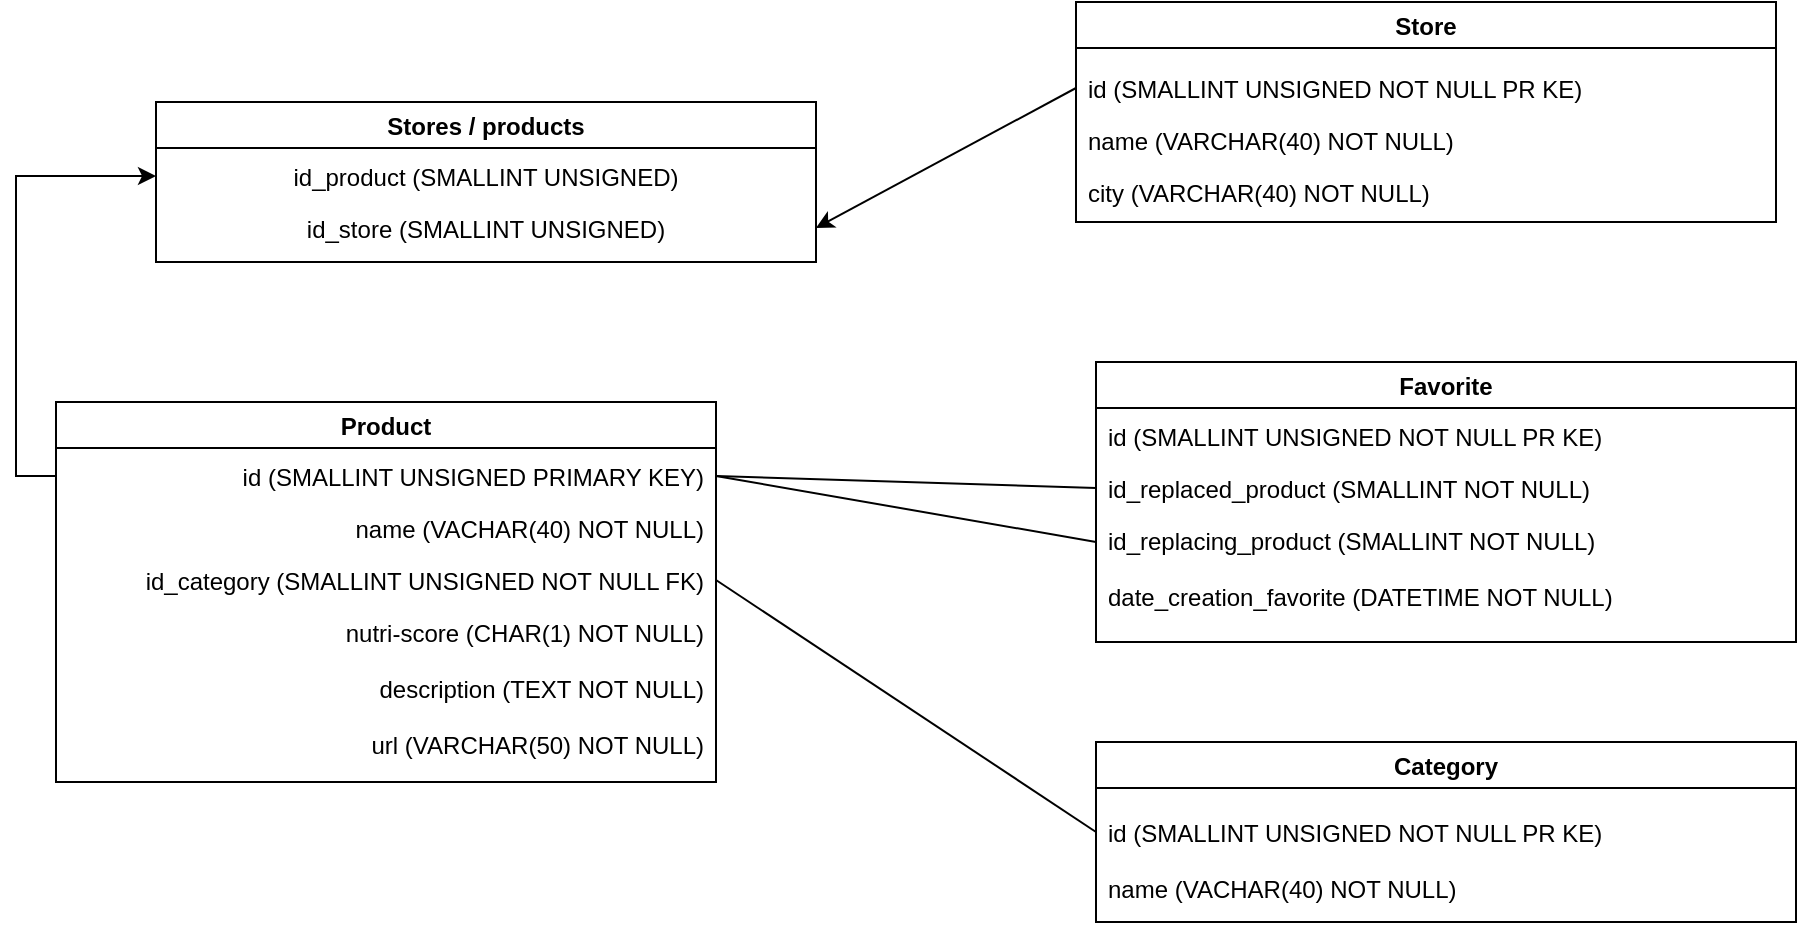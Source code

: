 <mxfile version="13.7.3" type="device"><diagram id="R2lEEEUBdFMjLlhIrx00" name="Page-1"><mxGraphModel dx="1422" dy="852" grid="1" gridSize="10" guides="1" tooltips="1" connect="1" arrows="1" fold="1" page="1" pageScale="1" pageWidth="1169" pageHeight="827" math="0" shadow="0" extFonts="Permanent Marker^https://fonts.googleapis.com/css?family=Permanent+Marker"><root><mxCell id="0"/><mxCell id="1" parent="0"/><mxCell id="ZGuSFQPiH1VIrFgA10Zb-12" value="Product" style="swimlane;align=center;" parent="1" vertex="1"><mxGeometry x="240" y="240" width="330" height="190" as="geometry"/></mxCell><mxCell id="ZGuSFQPiH1VIrFgA10Zb-13" value="name (VACHAR(40) NOT NULL)" style="text;strokeColor=none;fillColor=none;align=right;verticalAlign=top;spacingLeft=4;spacingRight=4;overflow=hidden;rotatable=0;points=[[0,0.5],[1,0.5]];portConstraint=eastwest;" parent="ZGuSFQPiH1VIrFgA10Zb-12" vertex="1"><mxGeometry y="50" width="330" height="26" as="geometry"/></mxCell><mxCell id="ZGuSFQPiH1VIrFgA10Zb-3" value="id_category (SMALLINT UNSIGNED NOT NULL FK)" style="text;strokeColor=none;fillColor=none;align=right;verticalAlign=top;spacingLeft=4;spacingRight=4;overflow=hidden;rotatable=0;points=[[0,0.5],[1,0.5]];portConstraint=eastwest;" parent="ZGuSFQPiH1VIrFgA10Zb-12" vertex="1"><mxGeometry y="76" width="330" height="26" as="geometry"/></mxCell><mxCell id="ZGuSFQPiH1VIrFgA10Zb-4" value="nutri-score (CHAR(1) NOT NULL)" style="text;strokeColor=none;fillColor=none;align=right;verticalAlign=top;spacingLeft=4;spacingRight=4;overflow=hidden;rotatable=0;points=[[0,0.5],[1,0.5]];portConstraint=eastwest;" parent="ZGuSFQPiH1VIrFgA10Zb-12" vertex="1"><mxGeometry y="102" width="330" height="28" as="geometry"/></mxCell><mxCell id="ZGuSFQPiH1VIrFgA10Zb-16" value="id (SMALLINT UNSIGNED PRIMARY KEY)" style="text;strokeColor=none;fillColor=none;align=right;verticalAlign=top;spacingLeft=4;spacingRight=4;overflow=hidden;rotatable=0;points=[[0,0.5],[1,0.5]];portConstraint=eastwest;" parent="ZGuSFQPiH1VIrFgA10Zb-12" vertex="1"><mxGeometry y="24" width="330" height="26" as="geometry"/></mxCell><mxCell id="ZGuSFQPiH1VIrFgA10Zb-39" value="description (TEXT NOT NULL)" style="text;strokeColor=none;fillColor=none;align=right;verticalAlign=top;spacingLeft=4;spacingRight=4;overflow=hidden;rotatable=0;points=[[0,0.5],[1,0.5]];portConstraint=eastwest;" parent="ZGuSFQPiH1VIrFgA10Zb-12" vertex="1"><mxGeometry y="130" width="330" height="28" as="geometry"/></mxCell><mxCell id="ZGuSFQPiH1VIrFgA10Zb-40" value="url (VARCHAR(50) NOT NULL)" style="text;strokeColor=none;fillColor=none;align=right;verticalAlign=top;spacingLeft=4;spacingRight=4;overflow=hidden;rotatable=0;points=[[0,0.5],[1,0.5]];portConstraint=eastwest;" parent="ZGuSFQPiH1VIrFgA10Zb-12" vertex="1"><mxGeometry y="158" width="330" height="28" as="geometry"/></mxCell><mxCell id="ZGuSFQPiH1VIrFgA10Zb-17" value="Category" style="swimlane;" parent="1" vertex="1"><mxGeometry x="760" y="410" width="350" height="90" as="geometry"/></mxCell><mxCell id="ZGuSFQPiH1VIrFgA10Zb-18" value="name (VACHAR(40) NOT NULL)" style="text;strokeColor=none;fillColor=none;align=left;verticalAlign=top;spacingLeft=4;spacingRight=4;overflow=hidden;rotatable=0;points=[[0,0.5],[1,0.5]];portConstraint=eastwest;" parent="ZGuSFQPiH1VIrFgA10Zb-17" vertex="1"><mxGeometry y="60" width="330" height="26" as="geometry"/></mxCell><mxCell id="ZGuSFQPiH1VIrFgA10Zb-21" value="id (SMALLINT UNSIGNED NOT NULL PR KE)" style="text;strokeColor=none;fillColor=none;align=left;verticalAlign=top;spacingLeft=4;spacingRight=4;overflow=hidden;rotatable=0;points=[[0,0.5],[1,0.5]];portConstraint=eastwest;" parent="ZGuSFQPiH1VIrFgA10Zb-17" vertex="1"><mxGeometry y="32" width="330" height="26" as="geometry"/></mxCell><mxCell id="ZGuSFQPiH1VIrFgA10Zb-22" value="Store" style="swimlane;" parent="1" vertex="1"><mxGeometry x="750" y="40" width="350" height="110" as="geometry"/></mxCell><mxCell id="ZGuSFQPiH1VIrFgA10Zb-23" value="name (VARCHAR(40) NOT NULL)" style="text;strokeColor=none;fillColor=none;align=left;verticalAlign=top;spacingLeft=4;spacingRight=4;overflow=hidden;rotatable=0;points=[[0,0.5],[1,0.5]];portConstraint=eastwest;" parent="ZGuSFQPiH1VIrFgA10Zb-22" vertex="1"><mxGeometry y="56" width="330" height="26" as="geometry"/></mxCell><mxCell id="ZGuSFQPiH1VIrFgA10Zb-25" value="id (SMALLINT UNSIGNED NOT NULL PR KE)" style="text;strokeColor=none;fillColor=none;align=left;verticalAlign=top;spacingLeft=4;spacingRight=4;overflow=hidden;rotatable=0;points=[[0,0.5],[1,0.5]];portConstraint=eastwest;" parent="ZGuSFQPiH1VIrFgA10Zb-22" vertex="1"><mxGeometry y="30" width="330" height="26" as="geometry"/></mxCell><mxCell id="ZGuSFQPiH1VIrFgA10Zb-36" value="city (VARCHAR(40) NOT NULL)" style="text;strokeColor=none;fillColor=none;align=left;verticalAlign=top;spacingLeft=4;spacingRight=4;overflow=hidden;rotatable=0;points=[[0,0.5],[1,0.5]];portConstraint=eastwest;" parent="ZGuSFQPiH1VIrFgA10Zb-22" vertex="1"><mxGeometry y="82" width="330" height="28" as="geometry"/></mxCell><mxCell id="ZGuSFQPiH1VIrFgA10Zb-26" value="Favorite" style="swimlane;" parent="1" vertex="1"><mxGeometry x="760" y="220" width="350" height="140" as="geometry"/></mxCell><mxCell id="ZGuSFQPiH1VIrFgA10Zb-28" value="id_replacing_product (SMALLINT NOT NULL)" style="text;strokeColor=none;fillColor=none;align=left;verticalAlign=top;spacingLeft=4;spacingRight=4;overflow=hidden;rotatable=0;points=[[0,0.5],[1,0.5]];portConstraint=eastwest;" parent="ZGuSFQPiH1VIrFgA10Zb-26" vertex="1"><mxGeometry y="76" width="330" height="28" as="geometry"/></mxCell><mxCell id="ZGuSFQPiH1VIrFgA10Zb-29" value="id_replaced_product (SMALLINT NOT NULL)" style="text;strokeColor=none;fillColor=none;align=left;verticalAlign=top;spacingLeft=4;spacingRight=4;overflow=hidden;rotatable=0;points=[[0,0.5],[1,0.5]];portConstraint=eastwest;" parent="ZGuSFQPiH1VIrFgA10Zb-26" vertex="1"><mxGeometry y="50" width="330" height="26" as="geometry"/></mxCell><mxCell id="ZGuSFQPiH1VIrFgA10Zb-34" value="date_creation_favorite (DATETIME NOT NULL)" style="text;strokeColor=none;fillColor=none;align=left;verticalAlign=top;spacingLeft=4;spacingRight=4;overflow=hidden;rotatable=0;points=[[0,0.5],[1,0.5]];portConstraint=eastwest;" parent="ZGuSFQPiH1VIrFgA10Zb-26" vertex="1"><mxGeometry y="104" width="330" height="26" as="geometry"/></mxCell><mxCell id="ZGuSFQPiH1VIrFgA10Zb-37" value="id (SMALLINT UNSIGNED NOT NULL PR KE)" style="text;strokeColor=none;fillColor=none;align=left;verticalAlign=top;spacingLeft=4;spacingRight=4;overflow=hidden;rotatable=0;points=[[0,0.5],[1,0.5]];portConstraint=eastwest;" parent="ZGuSFQPiH1VIrFgA10Zb-26" vertex="1"><mxGeometry y="24" width="350" height="26" as="geometry"/></mxCell><mxCell id="ZGuSFQPiH1VIrFgA10Zb-41" style="rounded=0;orthogonalLoop=1;jettySize=auto;html=1;entryX=0;entryY=0.5;entryDx=0;entryDy=0;elbow=vertical;exitX=1;exitY=0.5;exitDx=0;exitDy=0;endArrow=none;endFill=0;" parent="1" source="ZGuSFQPiH1VIrFgA10Zb-3" target="ZGuSFQPiH1VIrFgA10Zb-21" edge="1"><mxGeometry relative="1" as="geometry"/></mxCell><mxCell id="ZGuSFQPiH1VIrFgA10Zb-43" style="edgeStyle=none;rounded=0;orthogonalLoop=1;jettySize=auto;html=1;entryX=0;entryY=0.5;entryDx=0;entryDy=0;endArrow=none;endFill=0;exitX=1;exitY=0.5;exitDx=0;exitDy=0;" parent="1" source="ZGuSFQPiH1VIrFgA10Zb-16" target="ZGuSFQPiH1VIrFgA10Zb-29" edge="1"><mxGeometry relative="1" as="geometry"/></mxCell><mxCell id="ZGuSFQPiH1VIrFgA10Zb-44" style="edgeStyle=none;rounded=0;orthogonalLoop=1;jettySize=auto;html=1;entryX=0;entryY=0.5;entryDx=0;entryDy=0;endArrow=none;endFill=0;exitX=1;exitY=0.5;exitDx=0;exitDy=0;" parent="1" source="ZGuSFQPiH1VIrFgA10Zb-16" target="ZGuSFQPiH1VIrFgA10Zb-28" edge="1"><mxGeometry relative="1" as="geometry"/></mxCell><mxCell id="aWREDlPQ3WYuYIy6yqMc-4" value="Stores / products" style="swimlane;align=center;" parent="1" vertex="1"><mxGeometry x="290" y="90" width="330" height="80" as="geometry"/></mxCell><mxCell id="aWREDlPQ3WYuYIy6yqMc-8" value="id_product (SMALLINT UNSIGNED)" style="text;strokeColor=none;fillColor=none;align=center;verticalAlign=top;spacingLeft=4;spacingRight=4;overflow=hidden;rotatable=0;points=[[0,0.5],[1,0.5]];portConstraint=eastwest;" parent="aWREDlPQ3WYuYIy6yqMc-4" vertex="1"><mxGeometry y="24" width="330" height="26" as="geometry"/></mxCell><mxCell id="GZ9-sNgbZp31tzYsu8_x-1" value="id_store (SMALLINT UNSIGNED)" style="text;strokeColor=none;fillColor=none;align=center;verticalAlign=top;spacingLeft=4;spacingRight=4;overflow=hidden;rotatable=0;points=[[0,0.5],[1,0.5]];portConstraint=eastwest;" parent="aWREDlPQ3WYuYIy6yqMc-4" vertex="1"><mxGeometry y="50" width="330" height="26" as="geometry"/></mxCell><mxCell id="O29SGdobIJhk07rNcdBp-1" style="rounded=0;orthogonalLoop=1;jettySize=auto;html=1;entryX=1;entryY=0.5;entryDx=0;entryDy=0;exitX=0;exitY=0.5;exitDx=0;exitDy=0;" edge="1" parent="1" source="ZGuSFQPiH1VIrFgA10Zb-25" target="GZ9-sNgbZp31tzYsu8_x-1"><mxGeometry relative="1" as="geometry"/></mxCell><mxCell id="O29SGdobIJhk07rNcdBp-2" style="edgeStyle=orthogonalEdgeStyle;rounded=0;orthogonalLoop=1;jettySize=auto;html=1;entryX=0;entryY=0.5;entryDx=0;entryDy=0;exitX=0;exitY=0.5;exitDx=0;exitDy=0;" edge="1" parent="1" source="ZGuSFQPiH1VIrFgA10Zb-16" target="aWREDlPQ3WYuYIy6yqMc-8"><mxGeometry relative="1" as="geometry"/></mxCell></root></mxGraphModel></diagram></mxfile>